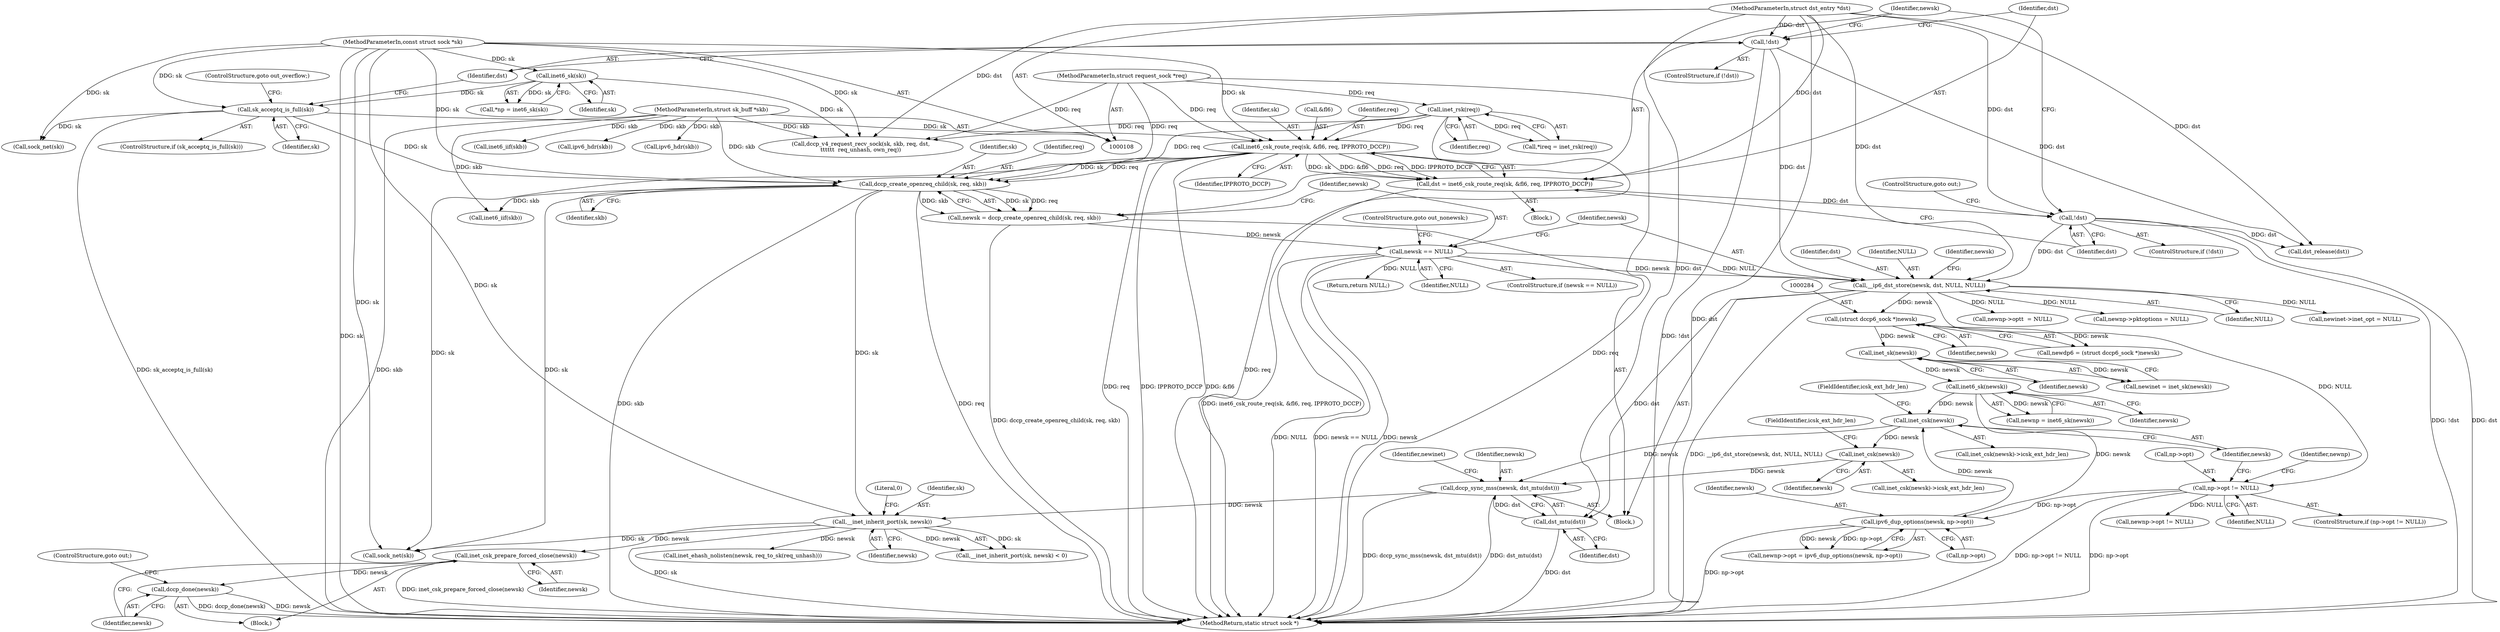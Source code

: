 digraph "0_linux_45f6fad84cc305103b28d73482b344d7f5b76f39_0@API" {
"1000443" [label="(Call,inet_csk_prepare_forced_close(newsk))"];
"1000438" [label="(Call,__inet_inherit_port(sk, newsk))"];
"1000253" [label="(Call,dccp_create_openreq_child(sk, req, skb))"];
"1000231" [label="(Call,sk_acceptq_is_full(sk))"];
"1000125" [label="(Call,inet6_sk(sk))"];
"1000109" [label="(MethodParameterIn,const struct sock *sk)"];
"1000241" [label="(Call,inet6_csk_route_req(sk, &fl6, req, IPPROTO_DCCP))"];
"1000119" [label="(Call,inet_rsk(req))"];
"1000111" [label="(MethodParameterIn,struct request_sock *req)"];
"1000110" [label="(MethodParameterIn,struct sk_buff *skb)"];
"1000418" [label="(Call,dccp_sync_mss(newsk, dst_mtu(dst)))"];
"1000404" [label="(Call,inet_csk(newsk))"];
"1000392" [label="(Call,inet_csk(newsk))"];
"1000300" [label="(Call,inet6_sk(newsk))"];
"1000288" [label="(Call,inet_sk(newsk))"];
"1000283" [label="(Call,(struct dccp6_sock *)newsk)"];
"1000262" [label="(Call,__ip6_dst_store(newsk, dst, NULL, NULL))"];
"1000258" [label="(Call,newsk == NULL)"];
"1000251" [label="(Call,newsk = dccp_create_openreq_child(sk, req, skb))"];
"1000235" [label="(Call,!dst)"];
"1000112" [label="(MethodParameterIn,struct dst_entry *dst)"];
"1000248" [label="(Call,!dst)"];
"1000239" [label="(Call,dst = inet6_csk_route_req(sk, &fl6, req, IPPROTO_DCCP))"];
"1000385" [label="(Call,ipv6_dup_options(newsk, np->opt))"];
"1000376" [label="(Call,np->opt != NULL)"];
"1000420" [label="(Call,dst_mtu(dst))"];
"1000445" [label="(Call,dccp_done(newsk))"];
"1000251" [label="(Call,newsk = dccp_create_openreq_child(sk, req, skb))"];
"1000258" [label="(Call,newsk == NULL)"];
"1000393" [label="(Identifier,newsk)"];
"1000140" [label="(Call,dccp_v4_request_recv_sock(sk, skb, req, dst,\n\t\t\t\t\t\t  req_unhash, own_req))"];
"1000397" [label="(Call,newnp->opt != NULL)"];
"1000424" [label="(Identifier,newinet)"];
"1000403" [label="(Call,inet_csk(newsk)->icsk_ext_hdr_len)"];
"1000260" [label="(Identifier,NULL)"];
"1000249" [label="(Identifier,dst)"];
"1000298" [label="(Call,newnp = inet6_sk(newsk))"];
"1000437" [label="(Call,__inet_inherit_port(sk, newsk) < 0)"];
"1000376" [label="(Call,np->opt != NULL)"];
"1000212" [label="(Call,inet6_iif(skb))"];
"1000269" [label="(Identifier,newsk)"];
"1000443" [label="(Call,inet_csk_prepare_forced_close(newsk))"];
"1000263" [label="(Identifier,newsk)"];
"1000266" [label="(Identifier,NULL)"];
"1000250" [label="(ControlStructure,goto out;)"];
"1000380" [label="(Identifier,NULL)"];
"1000356" [label="(Call,newnp->opt\t  = NULL)"];
"1000505" [label="(Return,return NULL;)"];
"1000300" [label="(Call,inet6_sk(newsk))"];
"1000261" [label="(ControlStructure,goto out_nonewsk;)"];
"1000252" [label="(Identifier,newsk)"];
"1000498" [label="(Call,dst_release(dst))"];
"1000125" [label="(Call,inet6_sk(sk))"];
"1000285" [label="(Identifier,newsk)"];
"1000392" [label="(Call,inet_csk(newsk))"];
"1000255" [label="(Identifier,req)"];
"1000231" [label="(Call,sk_acceptq_is_full(sk))"];
"1000507" [label="(MethodReturn,static struct sock *)"];
"1000405" [label="(Identifier,newsk)"];
"1000447" [label="(ControlStructure,goto out;)"];
"1000243" [label="(Call,&fl6)"];
"1000365" [label="(Call,inet6_iif(skb))"];
"1000406" [label="(FieldIdentifier,icsk_ext_hdr_len)"];
"1000286" [label="(Call,newinet = inet_sk(newsk))"];
"1000386" [label="(Identifier,newsk)"];
"1000245" [label="(Identifier,req)"];
"1000247" [label="(ControlStructure,if (!dst))"];
"1000502" [label="(Call,sock_net(sk))"];
"1000253" [label="(Call,dccp_create_openreq_child(sk, req, skb))"];
"1000494" [label="(Call,sock_net(sk))"];
"1000219" [label="(Call,ipv6_hdr(skb))"];
"1000111" [label="(MethodParameterIn,struct request_sock *req)"];
"1000264" [label="(Identifier,dst)"];
"1000375" [label="(ControlStructure,if (np->opt != NULL))"];
"1000383" [label="(Identifier,newnp)"];
"1000387" [label="(Call,np->opt)"];
"1000110" [label="(MethodParameterIn,struct sk_buff *skb)"];
"1000236" [label="(Identifier,dst)"];
"1000117" [label="(Call,*ireq = inet_rsk(req))"];
"1000109" [label="(MethodParameterIn,const struct sock *sk)"];
"1000237" [label="(Block,)"];
"1000265" [label="(Identifier,NULL)"];
"1000112" [label="(MethodParameterIn,struct dst_entry *dst)"];
"1000451" [label="(Call,inet_ehash_nolisten(newsk, req_to_sk(req_unhash)))"];
"1000441" [label="(Literal,0)"];
"1000283" [label="(Call,(struct dccp6_sock *)newsk)"];
"1000230" [label="(ControlStructure,if (sk_acceptq_is_full(sk)))"];
"1000256" [label="(Identifier,skb)"];
"1000289" [label="(Identifier,newsk)"];
"1000351" [label="(Call,newnp->pktoptions = NULL)"];
"1000242" [label="(Identifier,sk)"];
"1000235" [label="(Call,!dst)"];
"1000335" [label="(Call,newinet->inet_opt = NULL)"];
"1000234" [label="(ControlStructure,if (!dst))"];
"1000120" [label="(Identifier,req)"];
"1000232" [label="(Identifier,sk)"];
"1000381" [label="(Call,newnp->opt = ipv6_dup_options(newsk, np->opt))"];
"1000126" [label="(Identifier,sk)"];
"1000420" [label="(Call,dst_mtu(dst))"];
"1000262" [label="(Call,__ip6_dst_store(newsk, dst, NULL, NULL))"];
"1000246" [label="(Identifier,IPPROTO_DCCP)"];
"1000418" [label="(Call,dccp_sync_mss(newsk, dst_mtu(dst)))"];
"1000233" [label="(ControlStructure,goto out_overflow;)"];
"1000439" [label="(Identifier,sk)"];
"1000442" [label="(Block,)"];
"1000404" [label="(Call,inet_csk(newsk))"];
"1000445" [label="(Call,dccp_done(newsk))"];
"1000394" [label="(FieldIdentifier,icsk_ext_hdr_len)"];
"1000240" [label="(Identifier,dst)"];
"1000288" [label="(Call,inet_sk(newsk))"];
"1000119" [label="(Call,inet_rsk(req))"];
"1000444" [label="(Identifier,newsk)"];
"1000419" [label="(Identifier,newsk)"];
"1000440" [label="(Identifier,newsk)"];
"1000257" [label="(ControlStructure,if (newsk == NULL))"];
"1000372" [label="(Call,ipv6_hdr(skb))"];
"1000421" [label="(Identifier,dst)"];
"1000259" [label="(Identifier,newsk)"];
"1000254" [label="(Identifier,sk)"];
"1000438" [label="(Call,__inet_inherit_port(sk, newsk))"];
"1000241" [label="(Call,inet6_csk_route_req(sk, &fl6, req, IPPROTO_DCCP))"];
"1000281" [label="(Call,newdp6 = (struct dccp6_sock *)newsk)"];
"1000391" [label="(Call,inet_csk(newsk)->icsk_ext_hdr_len)"];
"1000301" [label="(Identifier,newsk)"];
"1000239" [label="(Call,dst = inet6_csk_route_req(sk, &fl6, req, IPPROTO_DCCP))"];
"1000385" [label="(Call,ipv6_dup_options(newsk, np->opt))"];
"1000446" [label="(Identifier,newsk)"];
"1000377" [label="(Call,np->opt)"];
"1000123" [label="(Call,*np = inet6_sk(sk))"];
"1000248" [label="(Call,!dst)"];
"1000115" [label="(Block,)"];
"1000443" -> "1000442"  [label="AST: "];
"1000443" -> "1000444"  [label="CFG: "];
"1000444" -> "1000443"  [label="AST: "];
"1000446" -> "1000443"  [label="CFG: "];
"1000443" -> "1000507"  [label="DDG: inet_csk_prepare_forced_close(newsk)"];
"1000438" -> "1000443"  [label="DDG: newsk"];
"1000443" -> "1000445"  [label="DDG: newsk"];
"1000438" -> "1000437"  [label="AST: "];
"1000438" -> "1000440"  [label="CFG: "];
"1000439" -> "1000438"  [label="AST: "];
"1000440" -> "1000438"  [label="AST: "];
"1000441" -> "1000438"  [label="CFG: "];
"1000438" -> "1000507"  [label="DDG: sk"];
"1000438" -> "1000437"  [label="DDG: sk"];
"1000438" -> "1000437"  [label="DDG: newsk"];
"1000253" -> "1000438"  [label="DDG: sk"];
"1000109" -> "1000438"  [label="DDG: sk"];
"1000418" -> "1000438"  [label="DDG: newsk"];
"1000438" -> "1000451"  [label="DDG: newsk"];
"1000438" -> "1000502"  [label="DDG: sk"];
"1000253" -> "1000251"  [label="AST: "];
"1000253" -> "1000256"  [label="CFG: "];
"1000254" -> "1000253"  [label="AST: "];
"1000255" -> "1000253"  [label="AST: "];
"1000256" -> "1000253"  [label="AST: "];
"1000251" -> "1000253"  [label="CFG: "];
"1000253" -> "1000507"  [label="DDG: req"];
"1000253" -> "1000507"  [label="DDG: skb"];
"1000253" -> "1000251"  [label="DDG: sk"];
"1000253" -> "1000251"  [label="DDG: req"];
"1000253" -> "1000251"  [label="DDG: skb"];
"1000231" -> "1000253"  [label="DDG: sk"];
"1000241" -> "1000253"  [label="DDG: sk"];
"1000241" -> "1000253"  [label="DDG: req"];
"1000109" -> "1000253"  [label="DDG: sk"];
"1000119" -> "1000253"  [label="DDG: req"];
"1000111" -> "1000253"  [label="DDG: req"];
"1000110" -> "1000253"  [label="DDG: skb"];
"1000253" -> "1000365"  [label="DDG: skb"];
"1000253" -> "1000502"  [label="DDG: sk"];
"1000231" -> "1000230"  [label="AST: "];
"1000231" -> "1000232"  [label="CFG: "];
"1000232" -> "1000231"  [label="AST: "];
"1000233" -> "1000231"  [label="CFG: "];
"1000236" -> "1000231"  [label="CFG: "];
"1000231" -> "1000507"  [label="DDG: sk_acceptq_is_full(sk)"];
"1000125" -> "1000231"  [label="DDG: sk"];
"1000109" -> "1000231"  [label="DDG: sk"];
"1000231" -> "1000241"  [label="DDG: sk"];
"1000231" -> "1000494"  [label="DDG: sk"];
"1000125" -> "1000123"  [label="AST: "];
"1000125" -> "1000126"  [label="CFG: "];
"1000126" -> "1000125"  [label="AST: "];
"1000123" -> "1000125"  [label="CFG: "];
"1000125" -> "1000123"  [label="DDG: sk"];
"1000109" -> "1000125"  [label="DDG: sk"];
"1000125" -> "1000140"  [label="DDG: sk"];
"1000109" -> "1000108"  [label="AST: "];
"1000109" -> "1000507"  [label="DDG: sk"];
"1000109" -> "1000140"  [label="DDG: sk"];
"1000109" -> "1000241"  [label="DDG: sk"];
"1000109" -> "1000494"  [label="DDG: sk"];
"1000109" -> "1000502"  [label="DDG: sk"];
"1000241" -> "1000239"  [label="AST: "];
"1000241" -> "1000246"  [label="CFG: "];
"1000242" -> "1000241"  [label="AST: "];
"1000243" -> "1000241"  [label="AST: "];
"1000245" -> "1000241"  [label="AST: "];
"1000246" -> "1000241"  [label="AST: "];
"1000239" -> "1000241"  [label="CFG: "];
"1000241" -> "1000507"  [label="DDG: req"];
"1000241" -> "1000507"  [label="DDG: IPPROTO_DCCP"];
"1000241" -> "1000507"  [label="DDG: &fl6"];
"1000241" -> "1000239"  [label="DDG: sk"];
"1000241" -> "1000239"  [label="DDG: &fl6"];
"1000241" -> "1000239"  [label="DDG: req"];
"1000241" -> "1000239"  [label="DDG: IPPROTO_DCCP"];
"1000119" -> "1000241"  [label="DDG: req"];
"1000111" -> "1000241"  [label="DDG: req"];
"1000241" -> "1000502"  [label="DDG: sk"];
"1000119" -> "1000117"  [label="AST: "];
"1000119" -> "1000120"  [label="CFG: "];
"1000120" -> "1000119"  [label="AST: "];
"1000117" -> "1000119"  [label="CFG: "];
"1000119" -> "1000507"  [label="DDG: req"];
"1000119" -> "1000117"  [label="DDG: req"];
"1000111" -> "1000119"  [label="DDG: req"];
"1000119" -> "1000140"  [label="DDG: req"];
"1000111" -> "1000108"  [label="AST: "];
"1000111" -> "1000507"  [label="DDG: req"];
"1000111" -> "1000140"  [label="DDG: req"];
"1000110" -> "1000108"  [label="AST: "];
"1000110" -> "1000507"  [label="DDG: skb"];
"1000110" -> "1000140"  [label="DDG: skb"];
"1000110" -> "1000212"  [label="DDG: skb"];
"1000110" -> "1000219"  [label="DDG: skb"];
"1000110" -> "1000365"  [label="DDG: skb"];
"1000110" -> "1000372"  [label="DDG: skb"];
"1000418" -> "1000115"  [label="AST: "];
"1000418" -> "1000420"  [label="CFG: "];
"1000419" -> "1000418"  [label="AST: "];
"1000420" -> "1000418"  [label="AST: "];
"1000424" -> "1000418"  [label="CFG: "];
"1000418" -> "1000507"  [label="DDG: dst_mtu(dst)"];
"1000418" -> "1000507"  [label="DDG: dccp_sync_mss(newsk, dst_mtu(dst))"];
"1000404" -> "1000418"  [label="DDG: newsk"];
"1000392" -> "1000418"  [label="DDG: newsk"];
"1000420" -> "1000418"  [label="DDG: dst"];
"1000404" -> "1000403"  [label="AST: "];
"1000404" -> "1000405"  [label="CFG: "];
"1000405" -> "1000404"  [label="AST: "];
"1000406" -> "1000404"  [label="CFG: "];
"1000392" -> "1000404"  [label="DDG: newsk"];
"1000392" -> "1000391"  [label="AST: "];
"1000392" -> "1000393"  [label="CFG: "];
"1000393" -> "1000392"  [label="AST: "];
"1000394" -> "1000392"  [label="CFG: "];
"1000300" -> "1000392"  [label="DDG: newsk"];
"1000385" -> "1000392"  [label="DDG: newsk"];
"1000300" -> "1000298"  [label="AST: "];
"1000300" -> "1000301"  [label="CFG: "];
"1000301" -> "1000300"  [label="AST: "];
"1000298" -> "1000300"  [label="CFG: "];
"1000300" -> "1000298"  [label="DDG: newsk"];
"1000288" -> "1000300"  [label="DDG: newsk"];
"1000300" -> "1000385"  [label="DDG: newsk"];
"1000288" -> "1000286"  [label="AST: "];
"1000288" -> "1000289"  [label="CFG: "];
"1000289" -> "1000288"  [label="AST: "];
"1000286" -> "1000288"  [label="CFG: "];
"1000288" -> "1000286"  [label="DDG: newsk"];
"1000283" -> "1000288"  [label="DDG: newsk"];
"1000283" -> "1000281"  [label="AST: "];
"1000283" -> "1000285"  [label="CFG: "];
"1000284" -> "1000283"  [label="AST: "];
"1000285" -> "1000283"  [label="AST: "];
"1000281" -> "1000283"  [label="CFG: "];
"1000283" -> "1000281"  [label="DDG: newsk"];
"1000262" -> "1000283"  [label="DDG: newsk"];
"1000262" -> "1000115"  [label="AST: "];
"1000262" -> "1000266"  [label="CFG: "];
"1000263" -> "1000262"  [label="AST: "];
"1000264" -> "1000262"  [label="AST: "];
"1000265" -> "1000262"  [label="AST: "];
"1000266" -> "1000262"  [label="AST: "];
"1000269" -> "1000262"  [label="CFG: "];
"1000262" -> "1000507"  [label="DDG: __ip6_dst_store(newsk, dst, NULL, NULL)"];
"1000258" -> "1000262"  [label="DDG: newsk"];
"1000258" -> "1000262"  [label="DDG: NULL"];
"1000235" -> "1000262"  [label="DDG: dst"];
"1000248" -> "1000262"  [label="DDG: dst"];
"1000112" -> "1000262"  [label="DDG: dst"];
"1000262" -> "1000335"  [label="DDG: NULL"];
"1000262" -> "1000351"  [label="DDG: NULL"];
"1000262" -> "1000356"  [label="DDG: NULL"];
"1000262" -> "1000376"  [label="DDG: NULL"];
"1000262" -> "1000420"  [label="DDG: dst"];
"1000258" -> "1000257"  [label="AST: "];
"1000258" -> "1000260"  [label="CFG: "];
"1000259" -> "1000258"  [label="AST: "];
"1000260" -> "1000258"  [label="AST: "];
"1000261" -> "1000258"  [label="CFG: "];
"1000263" -> "1000258"  [label="CFG: "];
"1000258" -> "1000507"  [label="DDG: newsk"];
"1000258" -> "1000507"  [label="DDG: NULL"];
"1000258" -> "1000507"  [label="DDG: newsk == NULL"];
"1000251" -> "1000258"  [label="DDG: newsk"];
"1000258" -> "1000505"  [label="DDG: NULL"];
"1000251" -> "1000115"  [label="AST: "];
"1000252" -> "1000251"  [label="AST: "];
"1000259" -> "1000251"  [label="CFG: "];
"1000251" -> "1000507"  [label="DDG: dccp_create_openreq_child(sk, req, skb)"];
"1000235" -> "1000234"  [label="AST: "];
"1000235" -> "1000236"  [label="CFG: "];
"1000236" -> "1000235"  [label="AST: "];
"1000240" -> "1000235"  [label="CFG: "];
"1000252" -> "1000235"  [label="CFG: "];
"1000235" -> "1000507"  [label="DDG: !dst"];
"1000112" -> "1000235"  [label="DDG: dst"];
"1000235" -> "1000498"  [label="DDG: dst"];
"1000112" -> "1000108"  [label="AST: "];
"1000112" -> "1000507"  [label="DDG: dst"];
"1000112" -> "1000140"  [label="DDG: dst"];
"1000112" -> "1000239"  [label="DDG: dst"];
"1000112" -> "1000248"  [label="DDG: dst"];
"1000112" -> "1000420"  [label="DDG: dst"];
"1000112" -> "1000498"  [label="DDG: dst"];
"1000248" -> "1000247"  [label="AST: "];
"1000248" -> "1000249"  [label="CFG: "];
"1000249" -> "1000248"  [label="AST: "];
"1000250" -> "1000248"  [label="CFG: "];
"1000252" -> "1000248"  [label="CFG: "];
"1000248" -> "1000507"  [label="DDG: !dst"];
"1000248" -> "1000507"  [label="DDG: dst"];
"1000239" -> "1000248"  [label="DDG: dst"];
"1000248" -> "1000498"  [label="DDG: dst"];
"1000239" -> "1000237"  [label="AST: "];
"1000240" -> "1000239"  [label="AST: "];
"1000249" -> "1000239"  [label="CFG: "];
"1000239" -> "1000507"  [label="DDG: inet6_csk_route_req(sk, &fl6, req, IPPROTO_DCCP)"];
"1000385" -> "1000381"  [label="AST: "];
"1000385" -> "1000387"  [label="CFG: "];
"1000386" -> "1000385"  [label="AST: "];
"1000387" -> "1000385"  [label="AST: "];
"1000381" -> "1000385"  [label="CFG: "];
"1000385" -> "1000507"  [label="DDG: np->opt"];
"1000385" -> "1000381"  [label="DDG: newsk"];
"1000385" -> "1000381"  [label="DDG: np->opt"];
"1000376" -> "1000385"  [label="DDG: np->opt"];
"1000376" -> "1000375"  [label="AST: "];
"1000376" -> "1000380"  [label="CFG: "];
"1000377" -> "1000376"  [label="AST: "];
"1000380" -> "1000376"  [label="AST: "];
"1000383" -> "1000376"  [label="CFG: "];
"1000393" -> "1000376"  [label="CFG: "];
"1000376" -> "1000507"  [label="DDG: np->opt != NULL"];
"1000376" -> "1000507"  [label="DDG: np->opt"];
"1000376" -> "1000397"  [label="DDG: NULL"];
"1000420" -> "1000421"  [label="CFG: "];
"1000421" -> "1000420"  [label="AST: "];
"1000420" -> "1000507"  [label="DDG: dst"];
"1000445" -> "1000442"  [label="AST: "];
"1000445" -> "1000446"  [label="CFG: "];
"1000446" -> "1000445"  [label="AST: "];
"1000447" -> "1000445"  [label="CFG: "];
"1000445" -> "1000507"  [label="DDG: newsk"];
"1000445" -> "1000507"  [label="DDG: dccp_done(newsk)"];
}
